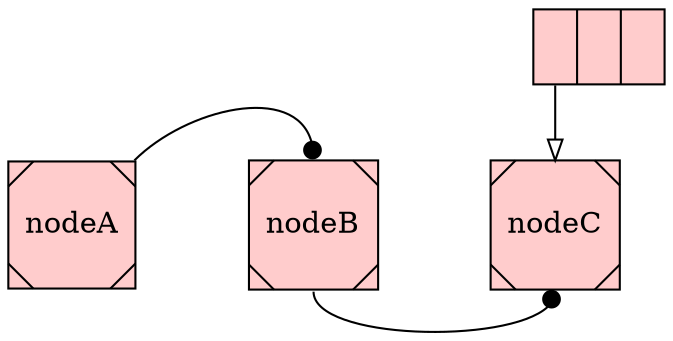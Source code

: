 digraph G {
    // rank=same;
    nodesep=0.75;
    node[shape=Msquare,style=filled,fillcolor="#ffcccc"];
    edge [arrowtail=dot,arrowhead=empty];
//          tailclip=false, headclip=false];
    
    nodeA -> nodeB [tailport=ne,headport=n];
    
    nodeB:s -> nodeC:s;
    nodeD [shape=record, label="<here>|<middle>|<there>"];
    nodeD:here -> nodeC:n [weight=10];
    
    
    {rank=sink;
        nodeA;
        nodeB;
        nodeC;
        };
        
}
